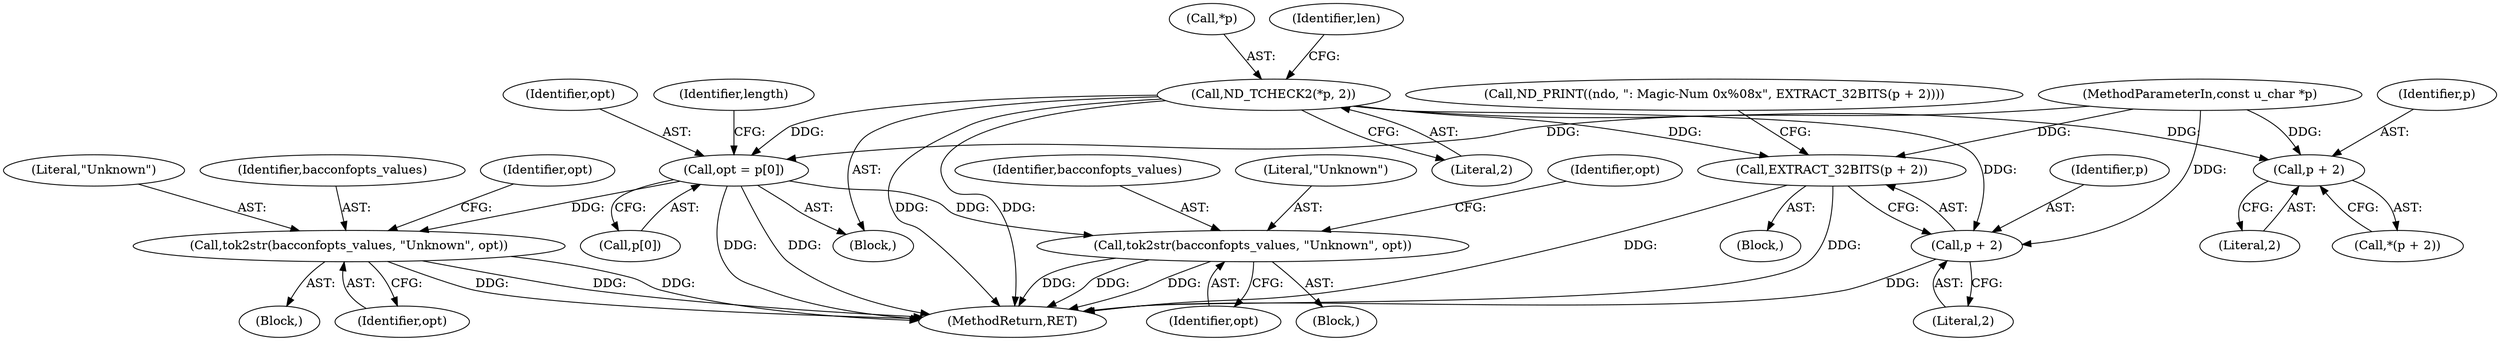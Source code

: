 digraph "1_tcpdump_7029d15f148ef24bb7c6668bc640f5470d085e5a@pointer" {
"1000115" [label="(Call,ND_TCHECK2(*p, 2))"];
"1000124" [label="(Call,opt = p[0])"];
"1000146" [label="(Call,tok2str(bacconfopts_values, \"Unknown\", opt))"];
"1000161" [label="(Call,tok2str(bacconfopts_values, \"Unknown\", opt))"];
"1000185" [label="(Call,p + 2)"];
"1000194" [label="(Call,EXTRACT_32BITS(p + 2))"];
"1000195" [label="(Call,p + 2)"];
"1000116" [label="(Call,*p)"];
"1000161" [label="(Call,tok2str(bacconfopts_values, \"Unknown\", opt))"];
"1000124" [label="(Call,opt = p[0])"];
"1000194" [label="(Call,EXTRACT_32BITS(p + 2))"];
"1000192" [label="(Block,)"];
"1000186" [label="(Identifier,p)"];
"1000118" [label="(Literal,2)"];
"1000184" [label="(Call,*(p + 2))"];
"1000195" [label="(Call,p + 2)"];
"1000125" [label="(Identifier,opt)"];
"1000166" [label="(Identifier,opt)"];
"1000115" [label="(Call,ND_TCHECK2(*p, 2))"];
"1000164" [label="(Identifier,opt)"];
"1000120" [label="(Identifier,len)"];
"1000162" [label="(Identifier,bacconfopts_values)"];
"1000187" [label="(Literal,2)"];
"1000145" [label="(Block,)"];
"1000197" [label="(Literal,2)"];
"1000126" [label="(Call,p[0])"];
"1000189" [label="(Call,ND_PRINT((ndo, \": Magic-Num 0x%08x\", EXTRACT_32BITS(p + 2))))"];
"1000146" [label="(Call,tok2str(bacconfopts_values, \"Unknown\", opt))"];
"1000106" [label="(Block,)"];
"1000242" [label="(MethodReturn,RET)"];
"1000196" [label="(Identifier,p)"];
"1000148" [label="(Literal,\"Unknown\")"];
"1000149" [label="(Identifier,opt)"];
"1000163" [label="(Literal,\"Unknown\")"];
"1000147" [label="(Identifier,bacconfopts_values)"];
"1000160" [label="(Block,)"];
"1000131" [label="(Identifier,length)"];
"1000104" [label="(MethodParameterIn,const u_char *p)"];
"1000185" [label="(Call,p + 2)"];
"1000151" [label="(Identifier,opt)"];
"1000115" -> "1000106"  [label="AST: "];
"1000115" -> "1000118"  [label="CFG: "];
"1000116" -> "1000115"  [label="AST: "];
"1000118" -> "1000115"  [label="AST: "];
"1000120" -> "1000115"  [label="CFG: "];
"1000115" -> "1000242"  [label="DDG: "];
"1000115" -> "1000242"  [label="DDG: "];
"1000115" -> "1000124"  [label="DDG: "];
"1000115" -> "1000185"  [label="DDG: "];
"1000115" -> "1000194"  [label="DDG: "];
"1000115" -> "1000195"  [label="DDG: "];
"1000124" -> "1000106"  [label="AST: "];
"1000124" -> "1000126"  [label="CFG: "];
"1000125" -> "1000124"  [label="AST: "];
"1000126" -> "1000124"  [label="AST: "];
"1000131" -> "1000124"  [label="CFG: "];
"1000124" -> "1000242"  [label="DDG: "];
"1000124" -> "1000242"  [label="DDG: "];
"1000104" -> "1000124"  [label="DDG: "];
"1000124" -> "1000146"  [label="DDG: "];
"1000124" -> "1000161"  [label="DDG: "];
"1000146" -> "1000145"  [label="AST: "];
"1000146" -> "1000149"  [label="CFG: "];
"1000147" -> "1000146"  [label="AST: "];
"1000148" -> "1000146"  [label="AST: "];
"1000149" -> "1000146"  [label="AST: "];
"1000151" -> "1000146"  [label="CFG: "];
"1000146" -> "1000242"  [label="DDG: "];
"1000146" -> "1000242"  [label="DDG: "];
"1000146" -> "1000242"  [label="DDG: "];
"1000161" -> "1000160"  [label="AST: "];
"1000161" -> "1000164"  [label="CFG: "];
"1000162" -> "1000161"  [label="AST: "];
"1000163" -> "1000161"  [label="AST: "];
"1000164" -> "1000161"  [label="AST: "];
"1000166" -> "1000161"  [label="CFG: "];
"1000161" -> "1000242"  [label="DDG: "];
"1000161" -> "1000242"  [label="DDG: "];
"1000161" -> "1000242"  [label="DDG: "];
"1000185" -> "1000184"  [label="AST: "];
"1000185" -> "1000187"  [label="CFG: "];
"1000186" -> "1000185"  [label="AST: "];
"1000187" -> "1000185"  [label="AST: "];
"1000184" -> "1000185"  [label="CFG: "];
"1000104" -> "1000185"  [label="DDG: "];
"1000194" -> "1000192"  [label="AST: "];
"1000194" -> "1000195"  [label="CFG: "];
"1000195" -> "1000194"  [label="AST: "];
"1000189" -> "1000194"  [label="CFG: "];
"1000194" -> "1000242"  [label="DDG: "];
"1000194" -> "1000242"  [label="DDG: "];
"1000104" -> "1000194"  [label="DDG: "];
"1000195" -> "1000197"  [label="CFG: "];
"1000196" -> "1000195"  [label="AST: "];
"1000197" -> "1000195"  [label="AST: "];
"1000195" -> "1000242"  [label="DDG: "];
"1000104" -> "1000195"  [label="DDG: "];
}
